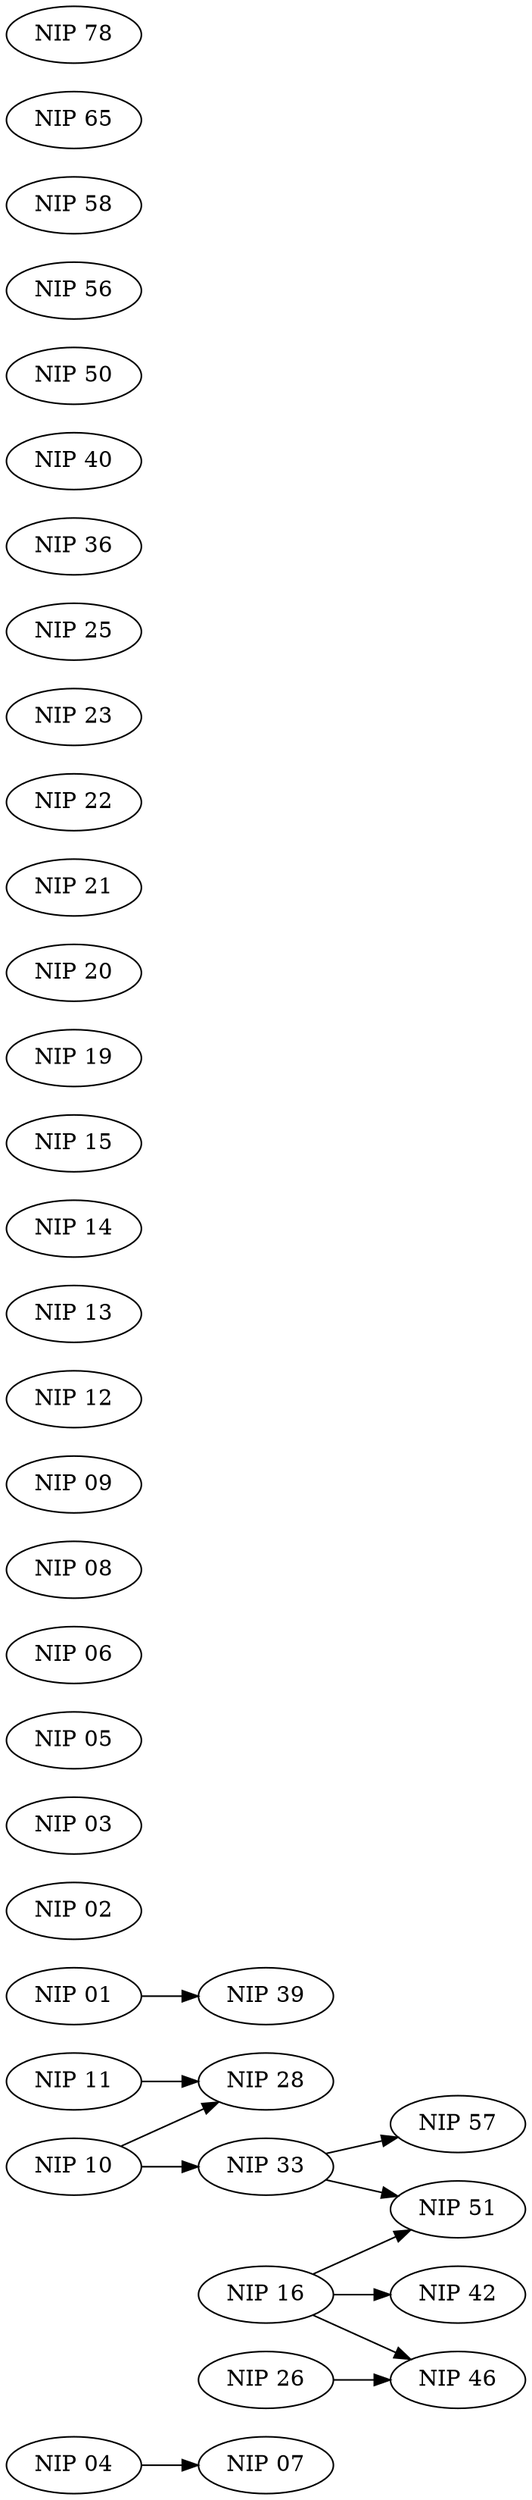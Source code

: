 digraph {
rankdir=LR
  "NIP 04" -> "NIP 07";
  "NIP 10" -> "NIP 28";
  "NIP 11" -> "NIP 28";
  "NIP 10" -> "NIP 33";
  "NIP 01" -> "NIP 39";
  "NIP 16" -> "NIP 42";
  "NIP 26" -> "NIP 46";
  "NIP 16" -> "NIP 46";
  "NIP 16" -> "NIP 51";
  "NIP 33" -> "NIP 51";
  "NIP 33" -> "NIP 57";
  "NIP 02" [label="NIP 02"];
  "NIP 03" [label="NIP 03"];
  "NIP 05" [label="NIP 05"];
  "NIP 06" [label="NIP 06"];
  "NIP 08" [label="NIP 08"];
  "NIP 09" [label="NIP 09"];
  "NIP 12" [label="NIP 12"];
  "NIP 13" [label="NIP 13"];
  "NIP 14" [label="NIP 14"];
  "NIP 15" [label="NIP 15"];
  "NIP 19" [label="NIP 19"];
  "NIP 20" [label="NIP 20"];
  "NIP 21" [label="NIP 21"];
  "NIP 22" [label="NIP 22"];
  "NIP 23" [label="NIP 23"];
  "NIP 25" [label="NIP 25"];
  "NIP 36" [label="NIP 36"];
  "NIP 40" [label="NIP 40"];
  "NIP 50" [label="NIP 50"];
  "NIP 56" [label="NIP 56"];
  "NIP 58" [label="NIP 58"];
  "NIP 65" [label="NIP 65"];
  "NIP 78" [label="NIP 78"];
}